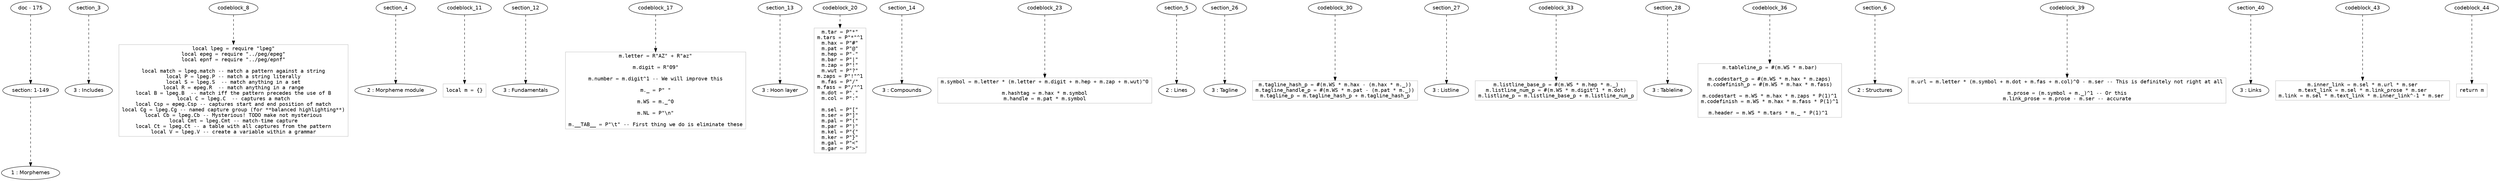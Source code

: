 digraph hierarchy {

node [fontname=Helvetica]
edge [style=dashed]

doc_0 [label="doc - 175"]


doc_0 -> { section_1}
{rank=same; section_1}

section_1 [label="section: 1-149"]


section_1 -> { header_2}
{rank=same; header_2}

header_2 [label="1 : Morphemes"]


section_3 -> { header_7}
{rank=same; header_7}

header_7 [label="3 : Includes"]


codeblock_8 -> leaf_9
leaf_9  [color=Gray,shape=rectangle,fontname=Inconsolata,label="local lpeg = require \"lpeg\"
local epeg = require \"../peg/epeg\"
local epnf = require \"../peg/epnf\"

local match = lpeg.match -- match a pattern against a string
local P = lpeg.P -- match a string literally
local S = lpeg.S  -- match anything in a set
local R = epeg.R  -- match anything in a range
local B = lpeg.B  -- match iff the pattern precedes the use of B
local C = lpeg.C  -- captures a match
local Csp = epeg.Csp -- captures start and end position of match
local Cg = lpeg.Cg -- named capture group (for **balanced highlighting**)
local Cb = lpeg.Cb -- Mysterious! TODO make not mysterious
local Cmt = lpeg.Cmt -- match-time capture
local Ct = lpeg.Ct -- a table with all captures from the pattern
local V = lpeg.V -- create a variable within a grammar"]
section_4 -> { header_10}
{rank=same; header_10}

header_10 [label="2 : Morpheme module"]


codeblock_11 -> leaf_15
leaf_15  [color=Gray,shape=rectangle,fontname=Inconsolata,label="local m = {}"]
section_12 -> { header_16}
{rank=same; header_16}

header_16 [label="3 : Fundamentals"]


codeblock_17 -> leaf_18
leaf_18  [color=Gray,shape=rectangle,fontname=Inconsolata,label="m.letter = R\"AZ\" + R\"az\"

m.digit = R\"09\"

m.number = m.digit^1 -- We will improve this

m._ = P\" \"

m.WS = m._^0

m.NL = P\"\\n\"

m.__TAB__ = P\"\\t\" -- First thing we do is eliminate these"]
section_13 -> { header_19}
{rank=same; header_19}

header_19 [label="3 : Hoon layer"]


codeblock_20 -> leaf_21
leaf_21  [color=Gray,shape=rectangle,fontname=Inconsolata,label="m.tar = P\"*\"
m.tars = P\"*\"^1
m.hax = P\"#\"
m.pat = P\"@\"
m.hep = P\"-\"
m.bar = P\"|\"
m.zap = P\"!\"
m.wut = P\"?\"
m.zaps = P\"!\"^1
m.fas = P\"/\"
m.fass = P\"/\"^1
m.dot = P\".\"
m.col = P\":\"

m.sel = P\"[\"
m.ser = P\"]\"
m.pal = P\"(\"
m.par = P\")\"
m.kel = P\"{\"
m.ker = P\"}\"
m.gal = P\"<\"
m.gar = P\">\""]
section_14 -> { header_22}
{rank=same; header_22}

header_22 [label="3 : Compounds"]


codeblock_23 -> leaf_24
leaf_24  [color=Gray,shape=rectangle,fontname=Inconsolata,label="m.symbol = m.letter * (m.letter + m.digit + m.hep + m.zap + m.wut)^0

m.hashtag = m.hax * m.symbol
m.handle = m.pat * m.symbol"]
section_5 -> { header_25}
{rank=same; header_25}

header_25 [label="2 : Lines"]


section_26 -> { header_29}
{rank=same; header_29}

header_29 [label="3 : Tagline"]


codeblock_30 -> leaf_31
leaf_31  [color=Gray,shape=rectangle,fontname=Inconsolata,label="m.tagline_hash_p = #(m.WS * m.hax - (m.hax * m._))
m.tagline_handle_p = #(m.WS * m.pat - (m.pat * m._))
m.tagline_p = m.tagline_hash_p + m.tagline_hash_p"]
section_27 -> { header_32}
{rank=same; header_32}

header_32 [label="3 : Listline "]


codeblock_33 -> leaf_34
leaf_34  [color=Gray,shape=rectangle,fontname=Inconsolata,label="m.listline_base_p = #(m.WS * m.hep * m._)
m.listline_num_p = #(m.WS * m.digit^1 * m.dot)
m.listline_p = m.listline_base_p + m.listline_num_p"]
section_28 -> { header_35}
{rank=same; header_35}

header_35 [label="3 : Tableline"]


codeblock_36 -> leaf_37
leaf_37  [color=Gray,shape=rectangle,fontname=Inconsolata,label="m.tableline_p = #(m.WS * m.bar)

m.codestart_p = #(m.WS * m.hax * m.zaps)
m.codefinish_p = #(m.WS * m.hax * m.fass)

m.codestart = m.WS * m.hax * m.zaps * P(1)^1
m.codefinish = m.WS * m.hax * m.fass * P(1)^1

m.header = m.WS * m.tars * m._ * P(1)^1 "]
section_6 -> { header_38}
{rank=same; header_38}

header_38 [label="2 : Structures"]


codeblock_39 -> leaf_41
leaf_41  [color=Gray,shape=rectangle,fontname=Inconsolata,label="m.url = m.letter * (m.symbol + m.dot + m.fas + m.col)^0 - m.ser -- This is definitely not right at all

m.prose = (m.symbol + m._)^1 -- Or this
m.link_prose = m.prose - m.ser -- accurate"]
section_40 -> { header_42}
{rank=same; header_42}

header_42 [label="3 : Links"]


codeblock_43 -> leaf_45
leaf_45  [color=Gray,shape=rectangle,fontname=Inconsolata,label="m.inner_link = m.sel * m.url * m.ser
m.text_link = m.sel * m.link_prose * m.ser
m.link = m.sel * m.text_link * m.inner_link^-1 * m.ser "]
codeblock_44 -> leaf_46
leaf_46  [color=Gray,shape=rectangle,fontname=Inconsolata,label="return m"]

}
